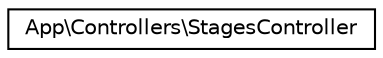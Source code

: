 digraph "Representação gráfica da hiearquia da classe"
{
 // LATEX_PDF_SIZE
  edge [fontname="Helvetica",fontsize="10",labelfontname="Helvetica",labelfontsize="10"];
  node [fontname="Helvetica",fontsize="10",shape=record];
  rankdir="LR";
  Node0 [label="App\\Controllers\\StagesController",height=0.2,width=0.4,color="black", fillcolor="white", style="filled",URL="$classApp_1_1Controllers_1_1StagesController.html",tooltip=" "];
}
